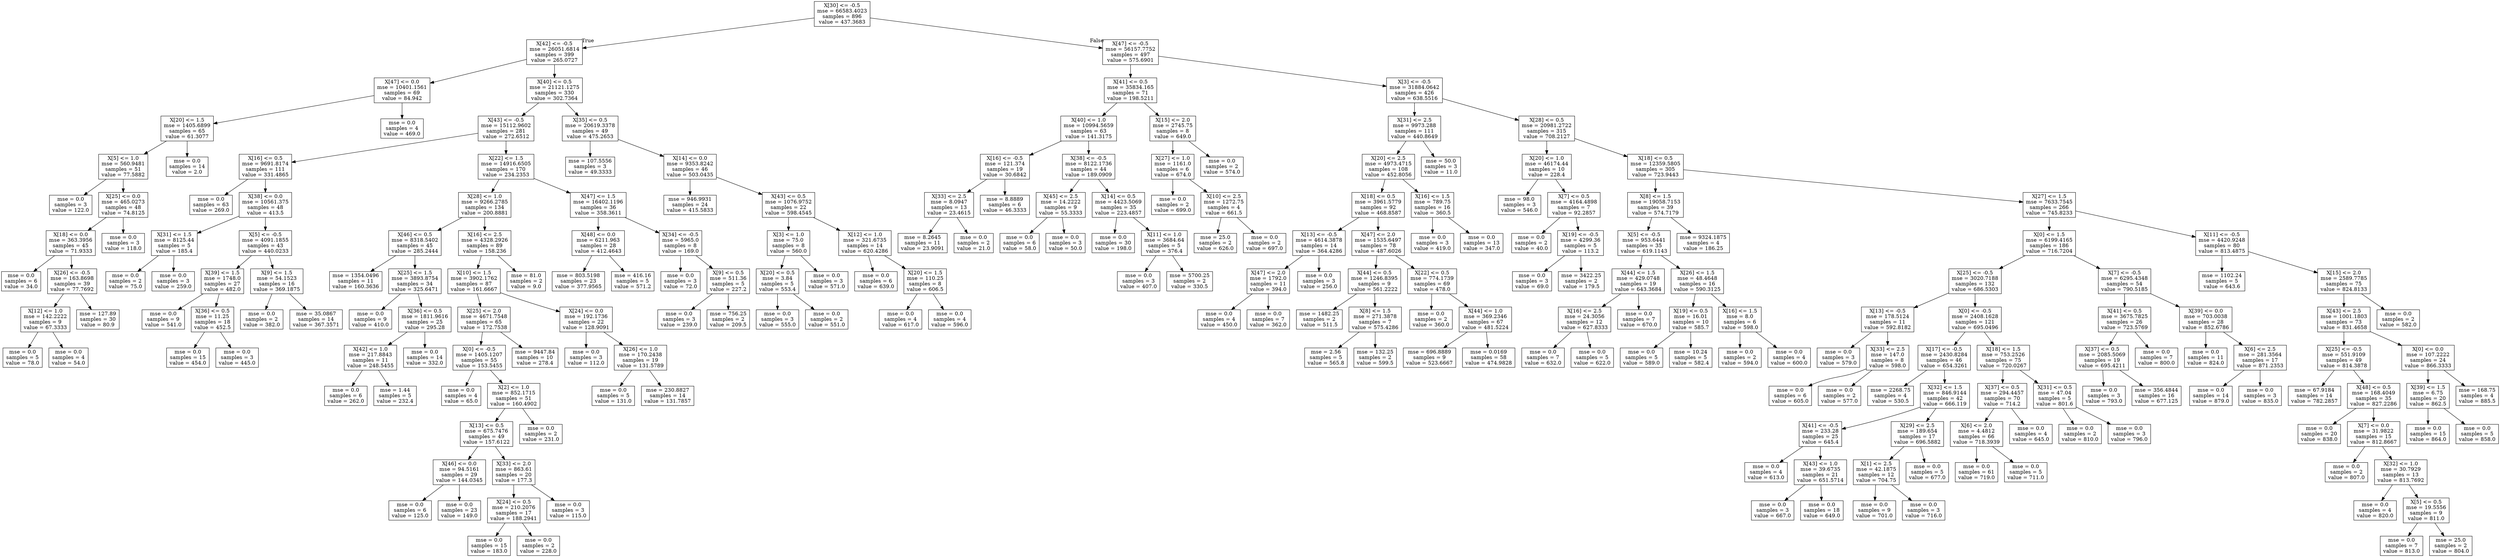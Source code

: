 digraph Tree {
node [shape=box] ;
0 [label="X[30] <= -0.5\nmse = 66583.4023\nsamples = 896\nvalue = 437.3683"] ;
1 [label="X[42] <= -0.5\nmse = 26051.6814\nsamples = 399\nvalue = 265.0727"] ;
0 -> 1 [labeldistance=2.5, labelangle=45, headlabel="True"] ;
2 [label="X[47] <= 0.0\nmse = 10401.1561\nsamples = 69\nvalue = 84.942"] ;
1 -> 2 ;
3 [label="X[20] <= 1.5\nmse = 1405.6899\nsamples = 65\nvalue = 61.3077"] ;
2 -> 3 ;
4 [label="X[5] <= 1.0\nmse = 560.9481\nsamples = 51\nvalue = 77.5882"] ;
3 -> 4 ;
5 [label="mse = 0.0\nsamples = 3\nvalue = 122.0"] ;
4 -> 5 ;
6 [label="X[25] <= 0.0\nmse = 465.0273\nsamples = 48\nvalue = 74.8125"] ;
4 -> 6 ;
7 [label="X[18] <= 0.0\nmse = 363.3956\nsamples = 45\nvalue = 71.9333"] ;
6 -> 7 ;
8 [label="mse = 0.0\nsamples = 6\nvalue = 34.0"] ;
7 -> 8 ;
9 [label="X[26] <= -0.5\nmse = 163.8698\nsamples = 39\nvalue = 77.7692"] ;
7 -> 9 ;
10 [label="X[12] <= 1.0\nmse = 142.2222\nsamples = 9\nvalue = 67.3333"] ;
9 -> 10 ;
11 [label="mse = 0.0\nsamples = 5\nvalue = 78.0"] ;
10 -> 11 ;
12 [label="mse = 0.0\nsamples = 4\nvalue = 54.0"] ;
10 -> 12 ;
13 [label="mse = 127.89\nsamples = 30\nvalue = 80.9"] ;
9 -> 13 ;
14 [label="mse = 0.0\nsamples = 3\nvalue = 118.0"] ;
6 -> 14 ;
15 [label="mse = 0.0\nsamples = 14\nvalue = 2.0"] ;
3 -> 15 ;
16 [label="mse = 0.0\nsamples = 4\nvalue = 469.0"] ;
2 -> 16 ;
17 [label="X[40] <= 0.5\nmse = 21121.1275\nsamples = 330\nvalue = 302.7364"] ;
1 -> 17 ;
18 [label="X[43] <= -0.5\nmse = 15112.9602\nsamples = 281\nvalue = 272.6512"] ;
17 -> 18 ;
19 [label="X[16] <= 0.5\nmse = 9691.8174\nsamples = 111\nvalue = 331.4865"] ;
18 -> 19 ;
20 [label="mse = 0.0\nsamples = 63\nvalue = 269.0"] ;
19 -> 20 ;
21 [label="X[38] <= 0.0\nmse = 10561.375\nsamples = 48\nvalue = 413.5"] ;
19 -> 21 ;
22 [label="X[31] <= 1.5\nmse = 8125.44\nsamples = 5\nvalue = 185.4"] ;
21 -> 22 ;
23 [label="mse = 0.0\nsamples = 2\nvalue = 75.0"] ;
22 -> 23 ;
24 [label="mse = 0.0\nsamples = 3\nvalue = 259.0"] ;
22 -> 24 ;
25 [label="X[5] <= -0.5\nmse = 4091.1855\nsamples = 43\nvalue = 440.0233"] ;
21 -> 25 ;
26 [label="X[39] <= 1.5\nmse = 1748.0\nsamples = 27\nvalue = 482.0"] ;
25 -> 26 ;
27 [label="mse = 0.0\nsamples = 9\nvalue = 541.0"] ;
26 -> 27 ;
28 [label="X[36] <= 0.5\nmse = 11.25\nsamples = 18\nvalue = 452.5"] ;
26 -> 28 ;
29 [label="mse = 0.0\nsamples = 15\nvalue = 454.0"] ;
28 -> 29 ;
30 [label="mse = 0.0\nsamples = 3\nvalue = 445.0"] ;
28 -> 30 ;
31 [label="X[9] <= 1.5\nmse = 54.1523\nsamples = 16\nvalue = 369.1875"] ;
25 -> 31 ;
32 [label="mse = 0.0\nsamples = 2\nvalue = 382.0"] ;
31 -> 32 ;
33 [label="mse = 35.0867\nsamples = 14\nvalue = 367.3571"] ;
31 -> 33 ;
34 [label="X[22] <= 1.5\nmse = 14916.6505\nsamples = 170\nvalue = 234.2353"] ;
18 -> 34 ;
35 [label="X[28] <= 1.0\nmse = 9266.2785\nsamples = 134\nvalue = 200.8881"] ;
34 -> 35 ;
36 [label="X[46] <= 0.5\nmse = 8318.5402\nsamples = 45\nvalue = 285.2444"] ;
35 -> 36 ;
37 [label="mse = 1354.0496\nsamples = 11\nvalue = 160.3636"] ;
36 -> 37 ;
38 [label="X[25] <= 1.5\nmse = 3893.8754\nsamples = 34\nvalue = 325.6471"] ;
36 -> 38 ;
39 [label="mse = 0.0\nsamples = 9\nvalue = 410.0"] ;
38 -> 39 ;
40 [label="X[36] <= 0.5\nmse = 1811.9616\nsamples = 25\nvalue = 295.28"] ;
38 -> 40 ;
41 [label="X[42] <= 1.0\nmse = 217.8843\nsamples = 11\nvalue = 248.5455"] ;
40 -> 41 ;
42 [label="mse = 0.0\nsamples = 6\nvalue = 262.0"] ;
41 -> 42 ;
43 [label="mse = 1.44\nsamples = 5\nvalue = 232.4"] ;
41 -> 43 ;
44 [label="mse = 0.0\nsamples = 14\nvalue = 332.0"] ;
40 -> 44 ;
45 [label="X[16] <= 2.5\nmse = 4328.2926\nsamples = 89\nvalue = 158.236"] ;
35 -> 45 ;
46 [label="X[10] <= 1.5\nmse = 3902.1762\nsamples = 87\nvalue = 161.6667"] ;
45 -> 46 ;
47 [label="X[25] <= 2.0\nmse = 4671.7548\nsamples = 65\nvalue = 172.7538"] ;
46 -> 47 ;
48 [label="X[0] <= -0.5\nmse = 1405.1207\nsamples = 55\nvalue = 153.5455"] ;
47 -> 48 ;
49 [label="mse = 0.0\nsamples = 4\nvalue = 65.0"] ;
48 -> 49 ;
50 [label="X[2] <= 1.0\nmse = 852.1715\nsamples = 51\nvalue = 160.4902"] ;
48 -> 50 ;
51 [label="X[13] <= 0.5\nmse = 675.7476\nsamples = 49\nvalue = 157.6122"] ;
50 -> 51 ;
52 [label="X[46] <= 0.0\nmse = 94.5161\nsamples = 29\nvalue = 144.0345"] ;
51 -> 52 ;
53 [label="mse = 0.0\nsamples = 6\nvalue = 125.0"] ;
52 -> 53 ;
54 [label="mse = 0.0\nsamples = 23\nvalue = 149.0"] ;
52 -> 54 ;
55 [label="X[33] <= 2.0\nmse = 863.61\nsamples = 20\nvalue = 177.3"] ;
51 -> 55 ;
56 [label="X[24] <= 0.5\nmse = 210.2076\nsamples = 17\nvalue = 188.2941"] ;
55 -> 56 ;
57 [label="mse = 0.0\nsamples = 15\nvalue = 183.0"] ;
56 -> 57 ;
58 [label="mse = 0.0\nsamples = 2\nvalue = 228.0"] ;
56 -> 58 ;
59 [label="mse = 0.0\nsamples = 3\nvalue = 115.0"] ;
55 -> 59 ;
60 [label="mse = 0.0\nsamples = 2\nvalue = 231.0"] ;
50 -> 60 ;
61 [label="mse = 9447.84\nsamples = 10\nvalue = 278.4"] ;
47 -> 61 ;
62 [label="X[24] <= 0.0\nmse = 192.1736\nsamples = 22\nvalue = 128.9091"] ;
46 -> 62 ;
63 [label="mse = 0.0\nsamples = 3\nvalue = 112.0"] ;
62 -> 63 ;
64 [label="X[26] <= 1.0\nmse = 170.2438\nsamples = 19\nvalue = 131.5789"] ;
62 -> 64 ;
65 [label="mse = 0.0\nsamples = 5\nvalue = 131.0"] ;
64 -> 65 ;
66 [label="mse = 230.8827\nsamples = 14\nvalue = 131.7857"] ;
64 -> 66 ;
67 [label="mse = 81.0\nsamples = 2\nvalue = 9.0"] ;
45 -> 67 ;
68 [label="X[47] <= 1.5\nmse = 16402.1196\nsamples = 36\nvalue = 358.3611"] ;
34 -> 68 ;
69 [label="X[48] <= 0.0\nmse = 6211.963\nsamples = 28\nvalue = 412.4643"] ;
68 -> 69 ;
70 [label="mse = 803.5198\nsamples = 23\nvalue = 377.9565"] ;
69 -> 70 ;
71 [label="mse = 416.16\nsamples = 5\nvalue = 571.2"] ;
69 -> 71 ;
72 [label="X[34] <= -0.5\nmse = 5965.0\nsamples = 8\nvalue = 169.0"] ;
68 -> 72 ;
73 [label="mse = 0.0\nsamples = 3\nvalue = 72.0"] ;
72 -> 73 ;
74 [label="X[9] <= 0.5\nmse = 511.36\nsamples = 5\nvalue = 227.2"] ;
72 -> 74 ;
75 [label="mse = 0.0\nsamples = 3\nvalue = 239.0"] ;
74 -> 75 ;
76 [label="mse = 756.25\nsamples = 2\nvalue = 209.5"] ;
74 -> 76 ;
77 [label="X[35] <= 0.5\nmse = 20619.3378\nsamples = 49\nvalue = 475.2653"] ;
17 -> 77 ;
78 [label="mse = 107.5556\nsamples = 3\nvalue = 49.3333"] ;
77 -> 78 ;
79 [label="X[14] <= 0.0\nmse = 9353.8242\nsamples = 46\nvalue = 503.0435"] ;
77 -> 79 ;
80 [label="mse = 946.9931\nsamples = 24\nvalue = 415.5833"] ;
79 -> 80 ;
81 [label="X[43] <= 0.5\nmse = 1076.9752\nsamples = 22\nvalue = 598.4545"] ;
79 -> 81 ;
82 [label="X[3] <= 1.0\nmse = 75.0\nsamples = 8\nvalue = 560.0"] ;
81 -> 82 ;
83 [label="X[20] <= 0.5\nmse = 3.84\nsamples = 5\nvalue = 553.4"] ;
82 -> 83 ;
84 [label="mse = 0.0\nsamples = 3\nvalue = 555.0"] ;
83 -> 84 ;
85 [label="mse = 0.0\nsamples = 2\nvalue = 551.0"] ;
83 -> 85 ;
86 [label="mse = 0.0\nsamples = 3\nvalue = 571.0"] ;
82 -> 86 ;
87 [label="X[12] <= 1.0\nmse = 321.6735\nsamples = 14\nvalue = 620.4286"] ;
81 -> 87 ;
88 [label="mse = 0.0\nsamples = 6\nvalue = 639.0"] ;
87 -> 88 ;
89 [label="X[20] <= 1.5\nmse = 110.25\nsamples = 8\nvalue = 606.5"] ;
87 -> 89 ;
90 [label="mse = 0.0\nsamples = 4\nvalue = 617.0"] ;
89 -> 90 ;
91 [label="mse = 0.0\nsamples = 4\nvalue = 596.0"] ;
89 -> 91 ;
92 [label="X[47] <= -0.5\nmse = 56157.7752\nsamples = 497\nvalue = 575.6901"] ;
0 -> 92 [labeldistance=2.5, labelangle=-45, headlabel="False"] ;
93 [label="X[41] <= 0.5\nmse = 35834.165\nsamples = 71\nvalue = 198.5211"] ;
92 -> 93 ;
94 [label="X[40] <= 1.0\nmse = 10994.5659\nsamples = 63\nvalue = 141.3175"] ;
93 -> 94 ;
95 [label="X[16] <= -0.5\nmse = 121.374\nsamples = 19\nvalue = 30.6842"] ;
94 -> 95 ;
96 [label="X[33] <= 2.5\nmse = 8.0947\nsamples = 13\nvalue = 23.4615"] ;
95 -> 96 ;
97 [label="mse = 8.2645\nsamples = 11\nvalue = 23.9091"] ;
96 -> 97 ;
98 [label="mse = 0.0\nsamples = 2\nvalue = 21.0"] ;
96 -> 98 ;
99 [label="mse = 8.8889\nsamples = 6\nvalue = 46.3333"] ;
95 -> 99 ;
100 [label="X[38] <= -0.5\nmse = 8122.1736\nsamples = 44\nvalue = 189.0909"] ;
94 -> 100 ;
101 [label="X[45] <= 2.5\nmse = 14.2222\nsamples = 9\nvalue = 55.3333"] ;
100 -> 101 ;
102 [label="mse = 0.0\nsamples = 6\nvalue = 58.0"] ;
101 -> 102 ;
103 [label="mse = 0.0\nsamples = 3\nvalue = 50.0"] ;
101 -> 103 ;
104 [label="X[14] <= 0.5\nmse = 4423.5069\nsamples = 35\nvalue = 223.4857"] ;
100 -> 104 ;
105 [label="mse = 0.0\nsamples = 30\nvalue = 198.0"] ;
104 -> 105 ;
106 [label="X[11] <= 1.0\nmse = 3684.64\nsamples = 5\nvalue = 376.4"] ;
104 -> 106 ;
107 [label="mse = 0.0\nsamples = 3\nvalue = 407.0"] ;
106 -> 107 ;
108 [label="mse = 5700.25\nsamples = 2\nvalue = 330.5"] ;
106 -> 108 ;
109 [label="X[15] <= 2.0\nmse = 2745.75\nsamples = 8\nvalue = 649.0"] ;
93 -> 109 ;
110 [label="X[27] <= 1.0\nmse = 1161.0\nsamples = 6\nvalue = 674.0"] ;
109 -> 110 ;
111 [label="mse = 0.0\nsamples = 2\nvalue = 699.0"] ;
110 -> 111 ;
112 [label="X[10] <= 2.5\nmse = 1272.75\nsamples = 4\nvalue = 661.5"] ;
110 -> 112 ;
113 [label="mse = 25.0\nsamples = 2\nvalue = 626.0"] ;
112 -> 113 ;
114 [label="mse = 0.0\nsamples = 2\nvalue = 697.0"] ;
112 -> 114 ;
115 [label="mse = 0.0\nsamples = 2\nvalue = 574.0"] ;
109 -> 115 ;
116 [label="X[3] <= -0.5\nmse = 31884.0642\nsamples = 426\nvalue = 638.5516"] ;
92 -> 116 ;
117 [label="X[31] <= 2.5\nmse = 9973.288\nsamples = 111\nvalue = 440.8649"] ;
116 -> 117 ;
118 [label="X[20] <= 2.5\nmse = 4973.4715\nsamples = 108\nvalue = 452.8056"] ;
117 -> 118 ;
119 [label="X[18] <= 0.5\nmse = 3961.5779\nsamples = 92\nvalue = 468.8587"] ;
118 -> 119 ;
120 [label="X[13] <= -0.5\nmse = 4614.3878\nsamples = 14\nvalue = 364.4286"] ;
119 -> 120 ;
121 [label="X[47] <= 2.0\nmse = 1792.0\nsamples = 11\nvalue = 394.0"] ;
120 -> 121 ;
122 [label="mse = 0.0\nsamples = 4\nvalue = 450.0"] ;
121 -> 122 ;
123 [label="mse = 0.0\nsamples = 7\nvalue = 362.0"] ;
121 -> 123 ;
124 [label="mse = 0.0\nsamples = 3\nvalue = 256.0"] ;
120 -> 124 ;
125 [label="X[47] <= 2.0\nmse = 1535.6497\nsamples = 78\nvalue = 487.6026"] ;
119 -> 125 ;
126 [label="X[44] <= 0.5\nmse = 1246.8395\nsamples = 9\nvalue = 561.2222"] ;
125 -> 126 ;
127 [label="mse = 1482.25\nsamples = 2\nvalue = 511.5"] ;
126 -> 127 ;
128 [label="X[8] <= 1.5\nmse = 271.3878\nsamples = 7\nvalue = 575.4286"] ;
126 -> 128 ;
129 [label="mse = 2.56\nsamples = 5\nvalue = 565.8"] ;
128 -> 129 ;
130 [label="mse = 132.25\nsamples = 2\nvalue = 599.5"] ;
128 -> 130 ;
131 [label="X[22] <= 0.5\nmse = 774.1739\nsamples = 69\nvalue = 478.0"] ;
125 -> 131 ;
132 [label="mse = 0.0\nsamples = 2\nvalue = 360.0"] ;
131 -> 132 ;
133 [label="X[44] <= 1.0\nmse = 369.2346\nsamples = 67\nvalue = 481.5224"] ;
131 -> 133 ;
134 [label="mse = 696.8889\nsamples = 9\nvalue = 523.6667"] ;
133 -> 134 ;
135 [label="mse = 0.0169\nsamples = 58\nvalue = 474.9828"] ;
133 -> 135 ;
136 [label="X[16] <= 1.5\nmse = 789.75\nsamples = 16\nvalue = 360.5"] ;
118 -> 136 ;
137 [label="mse = 0.0\nsamples = 3\nvalue = 419.0"] ;
136 -> 137 ;
138 [label="mse = 0.0\nsamples = 13\nvalue = 347.0"] ;
136 -> 138 ;
139 [label="mse = 50.0\nsamples = 3\nvalue = 11.0"] ;
117 -> 139 ;
140 [label="X[28] <= 0.5\nmse = 20981.2722\nsamples = 315\nvalue = 708.2127"] ;
116 -> 140 ;
141 [label="X[20] <= 1.0\nmse = 46174.44\nsamples = 10\nvalue = 228.4"] ;
140 -> 141 ;
142 [label="mse = 98.0\nsamples = 3\nvalue = 546.0"] ;
141 -> 142 ;
143 [label="X[7] <= 0.5\nmse = 4164.4898\nsamples = 7\nvalue = 92.2857"] ;
141 -> 143 ;
144 [label="mse = 0.0\nsamples = 2\nvalue = 40.0"] ;
143 -> 144 ;
145 [label="X[19] <= -0.5\nmse = 4299.36\nsamples = 5\nvalue = 113.2"] ;
143 -> 145 ;
146 [label="mse = 0.0\nsamples = 3\nvalue = 69.0"] ;
145 -> 146 ;
147 [label="mse = 3422.25\nsamples = 2\nvalue = 179.5"] ;
145 -> 147 ;
148 [label="X[18] <= 0.5\nmse = 12359.5805\nsamples = 305\nvalue = 723.9443"] ;
140 -> 148 ;
149 [label="X[8] <= 1.5\nmse = 19058.7153\nsamples = 39\nvalue = 574.7179"] ;
148 -> 149 ;
150 [label="X[5] <= -0.5\nmse = 953.6441\nsamples = 35\nvalue = 619.1143"] ;
149 -> 150 ;
151 [label="X[44] <= 1.5\nmse = 429.0748\nsamples = 19\nvalue = 643.3684"] ;
150 -> 151 ;
152 [label="X[16] <= 2.5\nmse = 24.3056\nsamples = 12\nvalue = 627.8333"] ;
151 -> 152 ;
153 [label="mse = 0.0\nsamples = 7\nvalue = 632.0"] ;
152 -> 153 ;
154 [label="mse = 0.0\nsamples = 5\nvalue = 622.0"] ;
152 -> 154 ;
155 [label="mse = 0.0\nsamples = 7\nvalue = 670.0"] ;
151 -> 155 ;
156 [label="X[26] <= 1.5\nmse = 48.4648\nsamples = 16\nvalue = 590.3125"] ;
150 -> 156 ;
157 [label="X[19] <= 0.5\nmse = 16.01\nsamples = 10\nvalue = 585.7"] ;
156 -> 157 ;
158 [label="mse = 0.0\nsamples = 5\nvalue = 589.0"] ;
157 -> 158 ;
159 [label="mse = 10.24\nsamples = 5\nvalue = 582.4"] ;
157 -> 159 ;
160 [label="X[16] <= 1.5\nmse = 8.0\nsamples = 6\nvalue = 598.0"] ;
156 -> 160 ;
161 [label="mse = 0.0\nsamples = 2\nvalue = 594.0"] ;
160 -> 161 ;
162 [label="mse = 0.0\nsamples = 4\nvalue = 600.0"] ;
160 -> 162 ;
163 [label="mse = 9324.1875\nsamples = 4\nvalue = 186.25"] ;
149 -> 163 ;
164 [label="X[27] <= 1.5\nmse = 7633.7545\nsamples = 266\nvalue = 745.8233"] ;
148 -> 164 ;
165 [label="X[0] <= 1.5\nmse = 6199.4165\nsamples = 186\nvalue = 716.7204"] ;
164 -> 165 ;
166 [label="X[25] <= -0.5\nmse = 3020.7188\nsamples = 132\nvalue = 686.5303"] ;
165 -> 166 ;
167 [label="X[13] <= -0.5\nmse = 178.5124\nsamples = 11\nvalue = 592.8182"] ;
166 -> 167 ;
168 [label="mse = 0.0\nsamples = 3\nvalue = 579.0"] ;
167 -> 168 ;
169 [label="X[33] <= 2.5\nmse = 147.0\nsamples = 8\nvalue = 598.0"] ;
167 -> 169 ;
170 [label="mse = 0.0\nsamples = 6\nvalue = 605.0"] ;
169 -> 170 ;
171 [label="mse = 0.0\nsamples = 2\nvalue = 577.0"] ;
169 -> 171 ;
172 [label="X[0] <= -0.5\nmse = 2408.1628\nsamples = 121\nvalue = 695.0496"] ;
166 -> 172 ;
173 [label="X[17] <= -0.5\nmse = 2430.8284\nsamples = 46\nvalue = 654.3261"] ;
172 -> 173 ;
174 [label="mse = 2268.75\nsamples = 4\nvalue = 530.5"] ;
173 -> 174 ;
175 [label="X[32] <= 1.5\nmse = 846.9144\nsamples = 42\nvalue = 666.119"] ;
173 -> 175 ;
176 [label="X[41] <= -0.5\nmse = 233.28\nsamples = 25\nvalue = 645.4"] ;
175 -> 176 ;
177 [label="mse = 0.0\nsamples = 4\nvalue = 613.0"] ;
176 -> 177 ;
178 [label="X[43] <= 1.0\nmse = 39.6735\nsamples = 21\nvalue = 651.5714"] ;
176 -> 178 ;
179 [label="mse = 0.0\nsamples = 3\nvalue = 667.0"] ;
178 -> 179 ;
180 [label="mse = 0.0\nsamples = 18\nvalue = 649.0"] ;
178 -> 180 ;
181 [label="X[29] <= 2.5\nmse = 189.654\nsamples = 17\nvalue = 696.5882"] ;
175 -> 181 ;
182 [label="X[1] <= 2.5\nmse = 42.1875\nsamples = 12\nvalue = 704.75"] ;
181 -> 182 ;
183 [label="mse = 0.0\nsamples = 9\nvalue = 701.0"] ;
182 -> 183 ;
184 [label="mse = 0.0\nsamples = 3\nvalue = 716.0"] ;
182 -> 184 ;
185 [label="mse = 0.0\nsamples = 5\nvalue = 677.0"] ;
181 -> 185 ;
186 [label="X[18] <= 1.5\nmse = 753.2526\nsamples = 75\nvalue = 720.0267"] ;
172 -> 186 ;
187 [label="X[37] <= 0.5\nmse = 294.4457\nsamples = 70\nvalue = 714.2"] ;
186 -> 187 ;
188 [label="X[6] <= 2.0\nmse = 4.4812\nsamples = 66\nvalue = 718.3939"] ;
187 -> 188 ;
189 [label="mse = 0.0\nsamples = 61\nvalue = 719.0"] ;
188 -> 189 ;
190 [label="mse = 0.0\nsamples = 5\nvalue = 711.0"] ;
188 -> 190 ;
191 [label="mse = 0.0\nsamples = 4\nvalue = 645.0"] ;
187 -> 191 ;
192 [label="X[31] <= 0.5\nmse = 47.04\nsamples = 5\nvalue = 801.6"] ;
186 -> 192 ;
193 [label="mse = 0.0\nsamples = 2\nvalue = 810.0"] ;
192 -> 193 ;
194 [label="mse = 0.0\nsamples = 3\nvalue = 796.0"] ;
192 -> 194 ;
195 [label="X[7] <= -0.5\nmse = 6295.4348\nsamples = 54\nvalue = 790.5185"] ;
165 -> 195 ;
196 [label="X[41] <= 0.5\nmse = 3675.7825\nsamples = 26\nvalue = 723.5769"] ;
195 -> 196 ;
197 [label="X[37] <= 0.5\nmse = 2085.5069\nsamples = 19\nvalue = 695.4211"] ;
196 -> 197 ;
198 [label="mse = 0.0\nsamples = 3\nvalue = 793.0"] ;
197 -> 198 ;
199 [label="mse = 356.4844\nsamples = 16\nvalue = 677.125"] ;
197 -> 199 ;
200 [label="mse = 0.0\nsamples = 7\nvalue = 800.0"] ;
196 -> 200 ;
201 [label="X[39] <= 0.0\nmse = 703.0038\nsamples = 28\nvalue = 852.6786"] ;
195 -> 201 ;
202 [label="mse = 0.0\nsamples = 11\nvalue = 824.0"] ;
201 -> 202 ;
203 [label="X[6] <= 2.5\nmse = 281.3564\nsamples = 17\nvalue = 871.2353"] ;
201 -> 203 ;
204 [label="mse = 0.0\nsamples = 14\nvalue = 879.0"] ;
203 -> 204 ;
205 [label="mse = 0.0\nsamples = 3\nvalue = 835.0"] ;
203 -> 205 ;
206 [label="X[11] <= -0.5\nmse = 4420.9248\nsamples = 80\nvalue = 813.4875"] ;
164 -> 206 ;
207 [label="mse = 1102.24\nsamples = 5\nvalue = 643.6"] ;
206 -> 207 ;
208 [label="X[15] <= 2.0\nmse = 2589.7785\nsamples = 75\nvalue = 824.8133"] ;
206 -> 208 ;
209 [label="X[43] <= 2.5\nmse = 1001.1803\nsamples = 73\nvalue = 831.4658"] ;
208 -> 209 ;
210 [label="X[25] <= -0.5\nmse = 551.9109\nsamples = 49\nvalue = 814.3878"] ;
209 -> 210 ;
211 [label="mse = 67.9184\nsamples = 14\nvalue = 782.2857"] ;
210 -> 211 ;
212 [label="X[48] <= 0.5\nmse = 168.4049\nsamples = 35\nvalue = 827.2286"] ;
210 -> 212 ;
213 [label="mse = 0.0\nsamples = 20\nvalue = 838.0"] ;
212 -> 213 ;
214 [label="X[7] <= 0.0\nmse = 31.9822\nsamples = 15\nvalue = 812.8667"] ;
212 -> 214 ;
215 [label="mse = 0.0\nsamples = 2\nvalue = 807.0"] ;
214 -> 215 ;
216 [label="X[32] <= 1.0\nmse = 30.7929\nsamples = 13\nvalue = 813.7692"] ;
214 -> 216 ;
217 [label="mse = 0.0\nsamples = 4\nvalue = 820.0"] ;
216 -> 217 ;
218 [label="X[5] <= 0.5\nmse = 19.5556\nsamples = 9\nvalue = 811.0"] ;
216 -> 218 ;
219 [label="mse = 0.0\nsamples = 7\nvalue = 813.0"] ;
218 -> 219 ;
220 [label="mse = 25.0\nsamples = 2\nvalue = 804.0"] ;
218 -> 220 ;
221 [label="X[0] <= 0.0\nmse = 107.2222\nsamples = 24\nvalue = 866.3333"] ;
209 -> 221 ;
222 [label="X[39] <= 1.5\nmse = 6.75\nsamples = 20\nvalue = 862.5"] ;
221 -> 222 ;
223 [label="mse = 0.0\nsamples = 15\nvalue = 864.0"] ;
222 -> 223 ;
224 [label="mse = 0.0\nsamples = 5\nvalue = 858.0"] ;
222 -> 224 ;
225 [label="mse = 168.75\nsamples = 4\nvalue = 885.5"] ;
221 -> 225 ;
226 [label="mse = 0.0\nsamples = 2\nvalue = 582.0"] ;
208 -> 226 ;
}